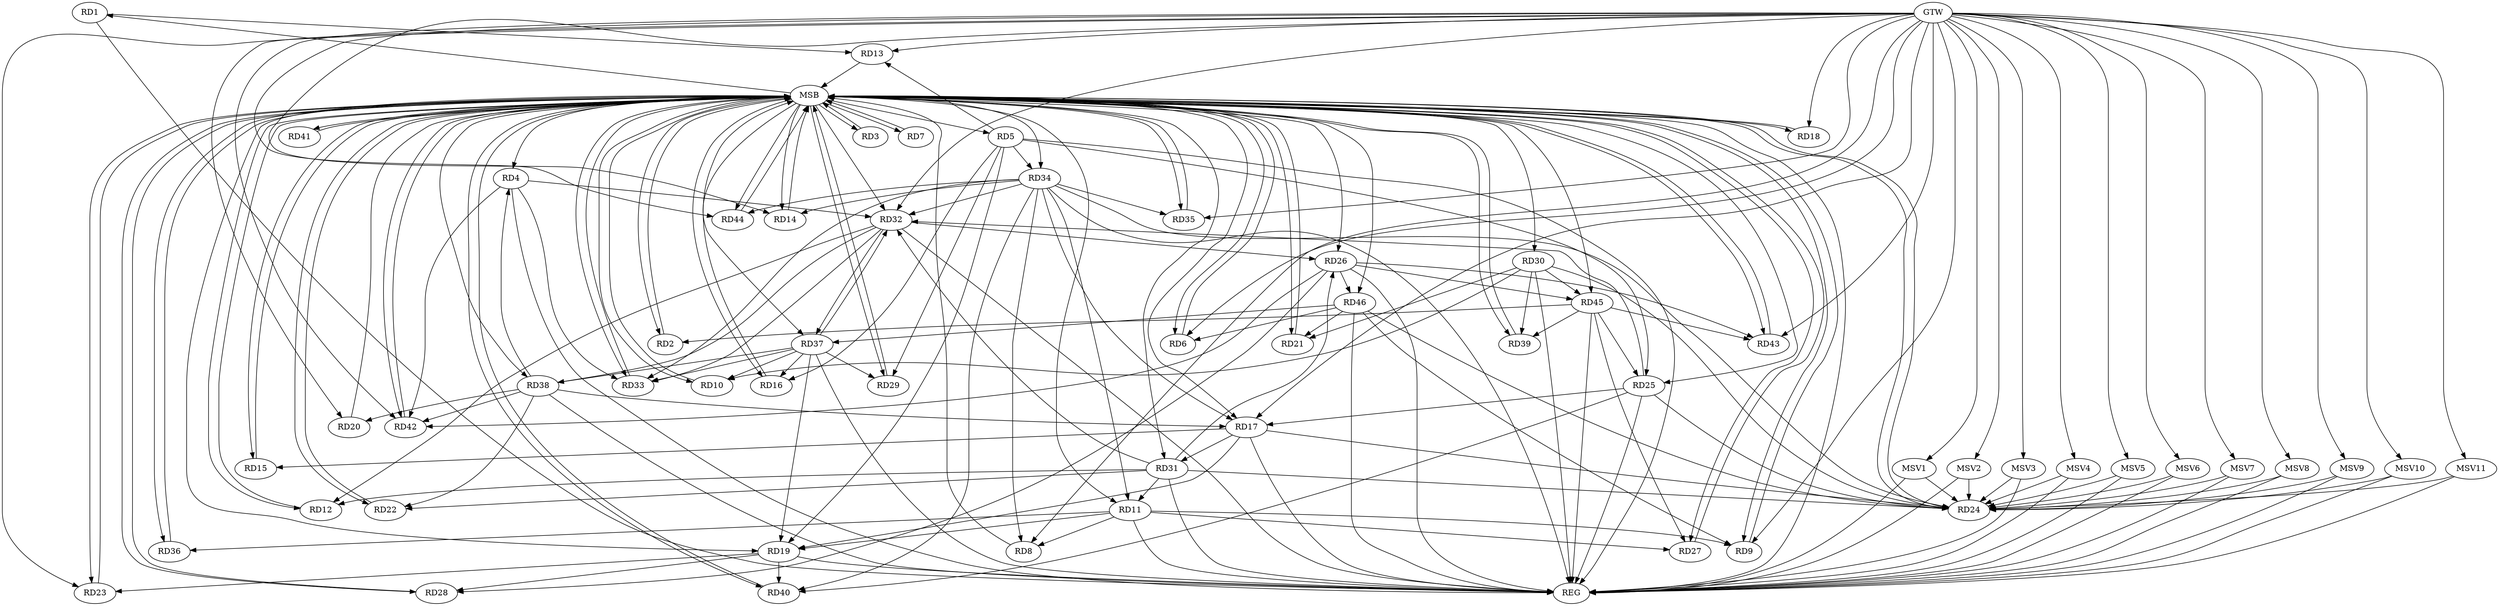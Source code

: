 strict digraph G {
  RD1 [ label="RD1" ];
  RD2 [ label="RD2" ];
  RD3 [ label="RD3" ];
  RD4 [ label="RD4" ];
  RD5 [ label="RD5" ];
  RD6 [ label="RD6" ];
  RD7 [ label="RD7" ];
  RD8 [ label="RD8" ];
  RD9 [ label="RD9" ];
  RD10 [ label="RD10" ];
  RD11 [ label="RD11" ];
  RD12 [ label="RD12" ];
  RD13 [ label="RD13" ];
  RD14 [ label="RD14" ];
  RD15 [ label="RD15" ];
  RD16 [ label="RD16" ];
  RD17 [ label="RD17" ];
  RD18 [ label="RD18" ];
  RD19 [ label="RD19" ];
  RD20 [ label="RD20" ];
  RD21 [ label="RD21" ];
  RD22 [ label="RD22" ];
  RD23 [ label="RD23" ];
  RD24 [ label="RD24" ];
  RD25 [ label="RD25" ];
  RD26 [ label="RD26" ];
  RD27 [ label="RD27" ];
  RD28 [ label="RD28" ];
  RD29 [ label="RD29" ];
  RD30 [ label="RD30" ];
  RD31 [ label="RD31" ];
  RD32 [ label="RD32" ];
  RD33 [ label="RD33" ];
  RD34 [ label="RD34" ];
  RD35 [ label="RD35" ];
  RD36 [ label="RD36" ];
  RD37 [ label="RD37" ];
  RD38 [ label="RD38" ];
  RD39 [ label="RD39" ];
  RD40 [ label="RD40" ];
  RD41 [ label="RD41" ];
  RD42 [ label="RD42" ];
  RD43 [ label="RD43" ];
  RD44 [ label="RD44" ];
  RD45 [ label="RD45" ];
  RD46 [ label="RD46" ];
  GTW [ label="GTW" ];
  REG [ label="REG" ];
  MSB [ label="MSB" ];
  MSV1 [ label="MSV1" ];
  MSV2 [ label="MSV2" ];
  MSV3 [ label="MSV3" ];
  MSV4 [ label="MSV4" ];
  MSV5 [ label="MSV5" ];
  MSV6 [ label="MSV6" ];
  MSV7 [ label="MSV7" ];
  MSV8 [ label="MSV8" ];
  MSV9 [ label="MSV9" ];
  MSV10 [ label="MSV10" ];
  MSV11 [ label="MSV11" ];
  RD1 -> RD13;
  RD45 -> RD2;
  RD4 -> RD32;
  RD4 -> RD33;
  RD38 -> RD4;
  RD4 -> RD42;
  RD5 -> RD13;
  RD5 -> RD16;
  RD5 -> RD19;
  RD5 -> RD25;
  RD5 -> RD29;
  RD5 -> RD34;
  RD46 -> RD6;
  RD11 -> RD8;
  RD34 -> RD8;
  RD11 -> RD9;
  RD46 -> RD9;
  RD30 -> RD10;
  RD37 -> RD10;
  RD11 -> RD19;
  RD11 -> RD27;
  RD31 -> RD11;
  RD34 -> RD11;
  RD11 -> RD36;
  RD31 -> RD12;
  RD32 -> RD12;
  RD34 -> RD14;
  RD17 -> RD15;
  RD37 -> RD16;
  RD17 -> RD19;
  RD17 -> RD24;
  RD25 -> RD17;
  RD17 -> RD31;
  RD34 -> RD17;
  RD38 -> RD17;
  RD19 -> RD23;
  RD19 -> RD28;
  RD37 -> RD19;
  RD19 -> RD40;
  RD38 -> RD20;
  RD30 -> RD21;
  RD46 -> RD21;
  RD31 -> RD22;
  RD38 -> RD22;
  RD25 -> RD24;
  RD30 -> RD24;
  RD31 -> RD24;
  RD34 -> RD24;
  RD46 -> RD24;
  RD25 -> RD32;
  RD25 -> RD40;
  RD45 -> RD25;
  RD26 -> RD28;
  RD31 -> RD26;
  RD32 -> RD26;
  RD26 -> RD42;
  RD26 -> RD43;
  RD26 -> RD45;
  RD26 -> RD46;
  RD45 -> RD27;
  RD37 -> RD29;
  RD30 -> RD39;
  RD30 -> RD45;
  RD31 -> RD32;
  RD32 -> RD33;
  RD34 -> RD32;
  RD32 -> RD37;
  RD37 -> RD32;
  RD32 -> RD38;
  RD34 -> RD33;
  RD37 -> RD33;
  RD34 -> RD35;
  RD34 -> RD40;
  RD34 -> RD44;
  RD37 -> RD38;
  RD46 -> RD37;
  RD38 -> RD42;
  RD45 -> RD39;
  RD45 -> RD43;
  GTW -> RD14;
  GTW -> RD9;
  GTW -> RD18;
  GTW -> RD44;
  GTW -> RD13;
  GTW -> RD32;
  GTW -> RD8;
  GTW -> RD42;
  GTW -> RD23;
  GTW -> RD6;
  GTW -> RD20;
  GTW -> RD43;
  GTW -> RD35;
  GTW -> RD17;
  RD1 -> REG;
  RD4 -> REG;
  RD5 -> REG;
  RD11 -> REG;
  RD17 -> REG;
  RD19 -> REG;
  RD25 -> REG;
  RD26 -> REG;
  RD30 -> REG;
  RD31 -> REG;
  RD32 -> REG;
  RD34 -> REG;
  RD37 -> REG;
  RD38 -> REG;
  RD45 -> REG;
  RD46 -> REG;
  RD2 -> MSB;
  MSB -> RD1;
  MSB -> RD3;
  MSB -> RD17;
  MSB -> RD43;
  MSB -> RD44;
  MSB -> REG;
  RD3 -> MSB;
  MSB -> RD15;
  RD6 -> MSB;
  MSB -> RD31;
  MSB -> RD32;
  MSB -> RD40;
  MSB -> RD41;
  MSB -> RD42;
  MSB -> RD45;
  RD7 -> MSB;
  MSB -> RD16;
  MSB -> RD29;
  MSB -> RD39;
  RD8 -> MSB;
  MSB -> RD4;
  MSB -> RD23;
  MSB -> RD26;
  RD9 -> MSB;
  MSB -> RD18;
  RD10 -> MSB;
  MSB -> RD5;
  MSB -> RD27;
  RD12 -> MSB;
  MSB -> RD46;
  RD13 -> MSB;
  MSB -> RD6;
  MSB -> RD19;
  RD14 -> MSB;
  MSB -> RD7;
  RD15 -> MSB;
  RD16 -> MSB;
  MSB -> RD11;
  MSB -> RD21;
  RD18 -> MSB;
  MSB -> RD2;
  MSB -> RD12;
  MSB -> RD14;
  MSB -> RD30;
  RD20 -> MSB;
  MSB -> RD24;
  RD21 -> MSB;
  MSB -> RD34;
  MSB -> RD35;
  RD22 -> MSB;
  MSB -> RD37;
  MSB -> RD38;
  RD23 -> MSB;
  RD24 -> MSB;
  MSB -> RD33;
  RD27 -> MSB;
  MSB -> RD10;
  MSB -> RD22;
  RD28 -> MSB;
  MSB -> RD36;
  RD29 -> MSB;
  MSB -> RD9;
  RD33 -> MSB;
  RD35 -> MSB;
  MSB -> RD25;
  MSB -> RD28;
  RD36 -> MSB;
  RD39 -> MSB;
  RD40 -> MSB;
  RD41 -> MSB;
  RD42 -> MSB;
  RD43 -> MSB;
  RD44 -> MSB;
  MSV1 -> RD24;
  MSV2 -> RD24;
  MSV3 -> RD24;
  MSV4 -> RD24;
  GTW -> MSV1;
  MSV1 -> REG;
  GTW -> MSV2;
  MSV2 -> REG;
  GTW -> MSV3;
  MSV3 -> REG;
  GTW -> MSV4;
  MSV4 -> REG;
  MSV5 -> RD24;
  MSV6 -> RD24;
  GTW -> MSV5;
  MSV5 -> REG;
  GTW -> MSV6;
  MSV6 -> REG;
  MSV7 -> RD24;
  MSV8 -> RD24;
  GTW -> MSV7;
  MSV7 -> REG;
  GTW -> MSV8;
  MSV8 -> REG;
  MSV9 -> RD24;
  MSV10 -> RD24;
  MSV11 -> RD24;
  GTW -> MSV9;
  MSV9 -> REG;
  GTW -> MSV10;
  MSV10 -> REG;
  GTW -> MSV11;
  MSV11 -> REG;
}
